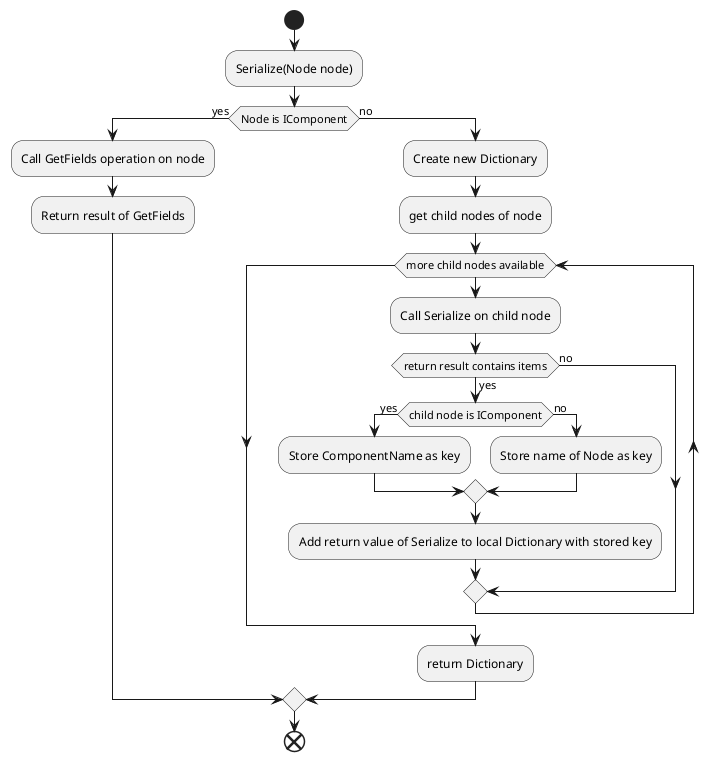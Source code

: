 ﻿@startuml
start
	'' Dictionary<string, object> Serialize(Node node)
	:Serialize(Node node);
	if (Node is IComponent) then (yes)
		:Call GetFields operation on node;
		:Return result of GetFields;
	else (no)
		:Create new Dictionary;
		:get child nodes of node;
		while (more child nodes available)
			:Call Serialize on child node;
			if (return result contains items) then (yes)
				if (child node is IComponent) then (yes)
					:Store ComponentName as key;
				else (no)
					:Store name of Node as key;
				endif
				:Add return value of Serialize to local Dictionary with stored key;
			else (no)
			endif
		endwhile
		:return Dictionary;
	endif
end
@enduml